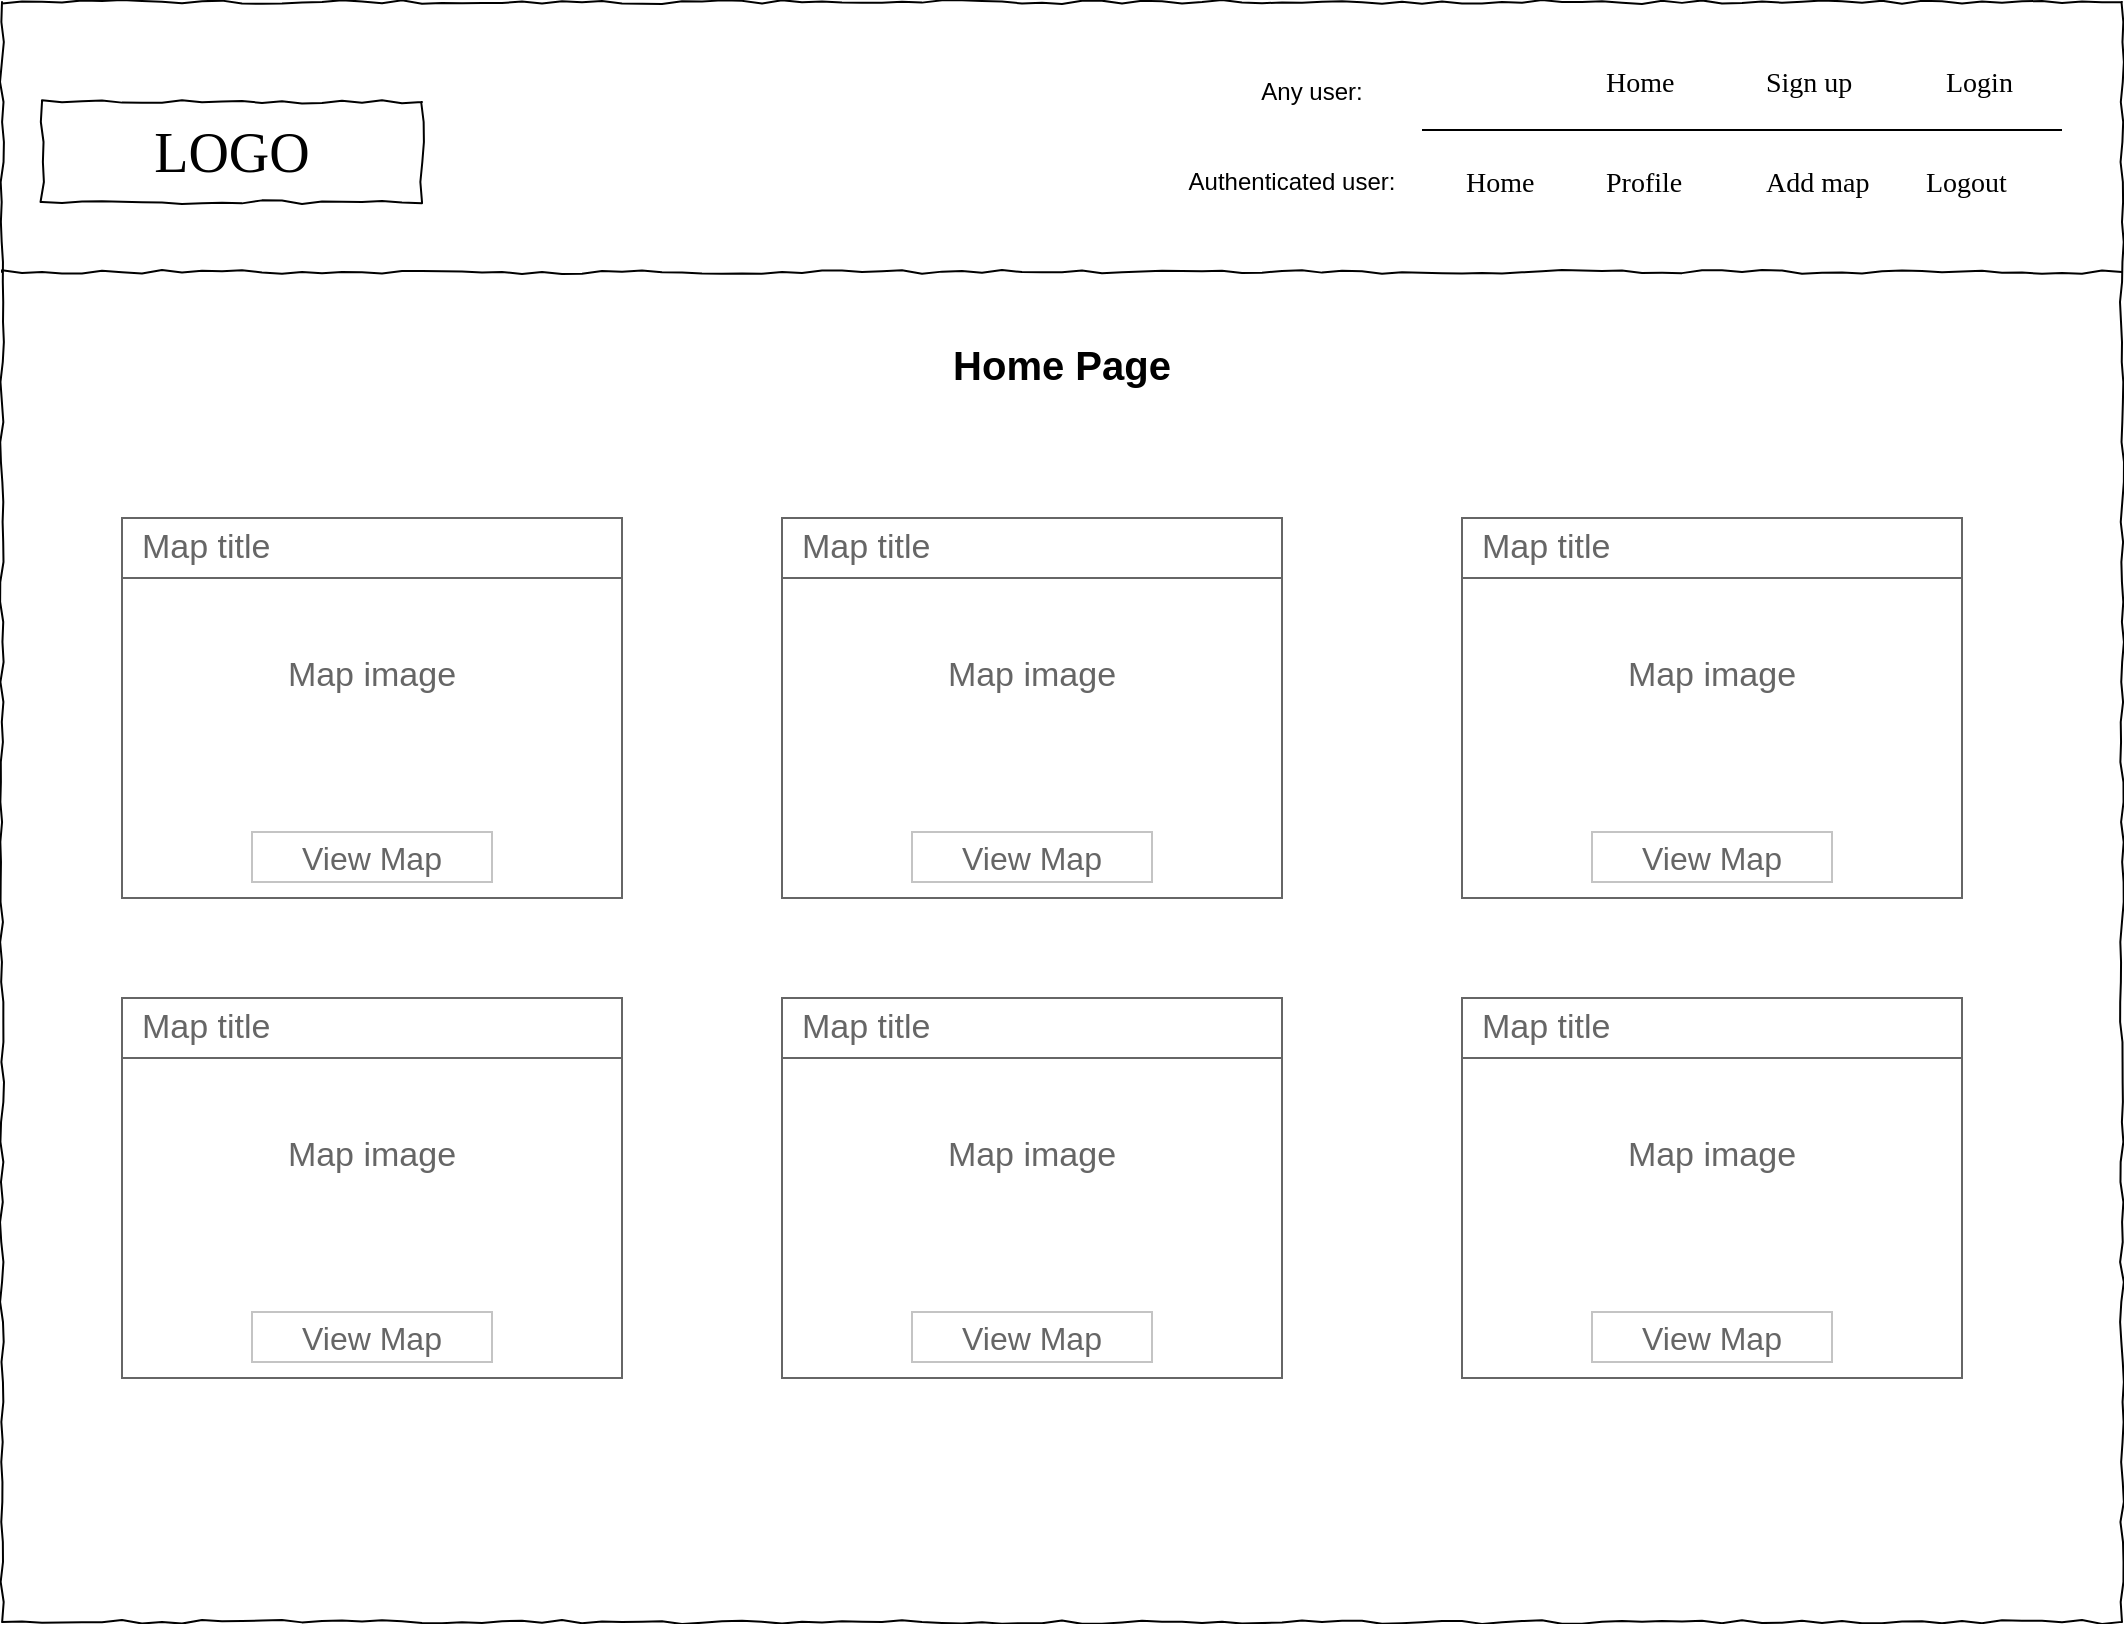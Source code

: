 <mxfile version="15.8.4" type="device"><diagram name="Page-1" id="03018318-947c-dd8e-b7a3-06fadd420f32"><mxGraphModel dx="1803" dy="903" grid="1" gridSize="10" guides="1" tooltips="1" connect="1" arrows="1" fold="1" page="1" pageScale="1" pageWidth="1100" pageHeight="850" background="none" math="0" shadow="0"><root><mxCell id="0"/><mxCell id="1" parent="0"/><mxCell id="677b7b8949515195-1" value="" style="whiteSpace=wrap;html=1;rounded=0;shadow=0;labelBackgroundColor=none;strokeColor=#000000;strokeWidth=1;fillColor=none;fontFamily=Verdana;fontSize=12;fontColor=#000000;align=center;comic=1;" parent="1" vertex="1"><mxGeometry x="20" y="10" width="1060" height="810" as="geometry"/></mxCell><mxCell id="677b7b8949515195-2" value="LOGO" style="whiteSpace=wrap;html=1;rounded=0;shadow=0;labelBackgroundColor=none;strokeWidth=1;fontFamily=Verdana;fontSize=28;align=center;comic=1;" parent="1" vertex="1"><mxGeometry x="40" y="60" width="190" height="50" as="geometry"/></mxCell><mxCell id="677b7b8949515195-9" value="" style="line;strokeWidth=1;html=1;rounded=0;shadow=0;labelBackgroundColor=none;fillColor=none;fontFamily=Verdana;fontSize=14;fontColor=#000000;align=center;comic=1;" parent="1" vertex="1"><mxGeometry x="20" y="140" width="1060" height="10" as="geometry"/></mxCell><mxCell id="9BYS8bfOqNb0-qHBJ7pc-1" value="Map image" style="strokeWidth=1;shadow=0;dashed=0;align=center;html=1;shape=mxgraph.mockup.containers.rrect;rSize=0;strokeColor=#666666;fontColor=#666666;fontSize=17;verticalAlign=top;whiteSpace=wrap;fillColor=#ffffff;spacingTop=32;" vertex="1" parent="1"><mxGeometry x="80" y="298" width="250" height="160" as="geometry"/></mxCell><mxCell id="9BYS8bfOqNb0-qHBJ7pc-2" value="Map title" style="strokeWidth=1;shadow=0;dashed=0;align=center;html=1;shape=mxgraph.mockup.containers.rrect;rSize=0;fontSize=17;fontColor=#666666;strokeColor=#666666;align=left;spacingLeft=8;fillColor=#ffffff;resizeWidth=1;" vertex="1" parent="9BYS8bfOqNb0-qHBJ7pc-1"><mxGeometry width="250" height="30" relative="1" as="geometry"><mxPoint y="-30" as="offset"/></mxGeometry></mxCell><mxCell id="9BYS8bfOqNb0-qHBJ7pc-4" value="View Map" style="strokeWidth=1;shadow=0;dashed=0;align=center;html=1;shape=mxgraph.mockup.containers.rrect;rSize=0;fontSize=16;fontColor=#666666;strokeColor=#c4c4c4;resizable=0;whiteSpace=wrap;fillColor=#ffffff;" vertex="1" parent="9BYS8bfOqNb0-qHBJ7pc-1"><mxGeometry x="0.5" y="1" width="120" height="25" relative="1" as="geometry"><mxPoint x="-60" y="-33" as="offset"/></mxGeometry></mxCell><mxCell id="9BYS8bfOqNb0-qHBJ7pc-5" value="Map image" style="strokeWidth=1;shadow=0;dashed=0;align=center;html=1;shape=mxgraph.mockup.containers.rrect;rSize=0;strokeColor=#666666;fontColor=#666666;fontSize=17;verticalAlign=top;whiteSpace=wrap;fillColor=#ffffff;spacingTop=32;" vertex="1" parent="1"><mxGeometry x="410" y="298" width="250" height="160" as="geometry"/></mxCell><mxCell id="9BYS8bfOqNb0-qHBJ7pc-6" value="Map title" style="strokeWidth=1;shadow=0;dashed=0;align=center;html=1;shape=mxgraph.mockup.containers.rrect;rSize=0;fontSize=17;fontColor=#666666;strokeColor=#666666;align=left;spacingLeft=8;fillColor=#ffffff;resizeWidth=1;" vertex="1" parent="9BYS8bfOqNb0-qHBJ7pc-5"><mxGeometry width="250" height="30" relative="1" as="geometry"><mxPoint y="-30" as="offset"/></mxGeometry></mxCell><mxCell id="9BYS8bfOqNb0-qHBJ7pc-8" value="View Map" style="strokeWidth=1;shadow=0;dashed=0;align=center;html=1;shape=mxgraph.mockup.containers.rrect;rSize=0;fontSize=16;fontColor=#666666;strokeColor=#c4c4c4;resizable=0;whiteSpace=wrap;fillColor=#ffffff;" vertex="1" parent="9BYS8bfOqNb0-qHBJ7pc-5"><mxGeometry x="0.5" y="1" width="120" height="25" relative="1" as="geometry"><mxPoint x="-60" y="-33" as="offset"/></mxGeometry></mxCell><mxCell id="9BYS8bfOqNb0-qHBJ7pc-9" value="Map image" style="strokeWidth=1;shadow=0;dashed=0;align=center;html=1;shape=mxgraph.mockup.containers.rrect;rSize=0;strokeColor=#666666;fontColor=#666666;fontSize=17;verticalAlign=top;whiteSpace=wrap;fillColor=#ffffff;spacingTop=32;" vertex="1" parent="1"><mxGeometry x="750" y="298" width="250" height="160" as="geometry"/></mxCell><mxCell id="9BYS8bfOqNb0-qHBJ7pc-10" value="Map title" style="strokeWidth=1;shadow=0;dashed=0;align=center;html=1;shape=mxgraph.mockup.containers.rrect;rSize=0;fontSize=17;fontColor=#666666;strokeColor=#666666;align=left;spacingLeft=8;fillColor=#ffffff;resizeWidth=1;" vertex="1" parent="9BYS8bfOqNb0-qHBJ7pc-9"><mxGeometry width="250" height="30" relative="1" as="geometry"><mxPoint y="-30" as="offset"/></mxGeometry></mxCell><mxCell id="9BYS8bfOqNb0-qHBJ7pc-12" value="View Map" style="strokeWidth=1;shadow=0;dashed=0;align=center;html=1;shape=mxgraph.mockup.containers.rrect;rSize=0;fontSize=16;fontColor=#666666;strokeColor=#c4c4c4;resizable=0;whiteSpace=wrap;fillColor=#ffffff;" vertex="1" parent="9BYS8bfOqNb0-qHBJ7pc-9"><mxGeometry x="0.5" y="1" width="120" height="25" relative="1" as="geometry"><mxPoint x="-60" y="-33" as="offset"/></mxGeometry></mxCell><mxCell id="9BYS8bfOqNb0-qHBJ7pc-13" value="Map image" style="strokeWidth=1;shadow=0;dashed=0;align=center;html=1;shape=mxgraph.mockup.containers.rrect;rSize=0;strokeColor=#666666;fontColor=#666666;fontSize=17;verticalAlign=top;whiteSpace=wrap;fillColor=#ffffff;spacingTop=32;" vertex="1" parent="1"><mxGeometry x="80" y="538" width="250" height="160" as="geometry"/></mxCell><mxCell id="9BYS8bfOqNb0-qHBJ7pc-14" value="Map title" style="strokeWidth=1;shadow=0;dashed=0;align=center;html=1;shape=mxgraph.mockup.containers.rrect;rSize=0;fontSize=17;fontColor=#666666;strokeColor=#666666;align=left;spacingLeft=8;fillColor=#ffffff;resizeWidth=1;" vertex="1" parent="9BYS8bfOqNb0-qHBJ7pc-13"><mxGeometry width="250" height="30" relative="1" as="geometry"><mxPoint y="-30" as="offset"/></mxGeometry></mxCell><mxCell id="9BYS8bfOqNb0-qHBJ7pc-16" value="View Map" style="strokeWidth=1;shadow=0;dashed=0;align=center;html=1;shape=mxgraph.mockup.containers.rrect;rSize=0;fontSize=16;fontColor=#666666;strokeColor=#c4c4c4;resizable=0;whiteSpace=wrap;fillColor=#ffffff;" vertex="1" parent="9BYS8bfOqNb0-qHBJ7pc-13"><mxGeometry x="0.5" y="1" width="120" height="25" relative="1" as="geometry"><mxPoint x="-60" y="-33" as="offset"/></mxGeometry></mxCell><mxCell id="9BYS8bfOqNb0-qHBJ7pc-17" value="Map image" style="strokeWidth=1;shadow=0;dashed=0;align=center;html=1;shape=mxgraph.mockup.containers.rrect;rSize=0;strokeColor=#666666;fontColor=#666666;fontSize=17;verticalAlign=top;whiteSpace=wrap;fillColor=#ffffff;spacingTop=32;" vertex="1" parent="1"><mxGeometry x="410" y="538" width="250" height="160" as="geometry"/></mxCell><mxCell id="9BYS8bfOqNb0-qHBJ7pc-18" value="Map title" style="strokeWidth=1;shadow=0;dashed=0;align=center;html=1;shape=mxgraph.mockup.containers.rrect;rSize=0;fontSize=17;fontColor=#666666;strokeColor=#666666;align=left;spacingLeft=8;fillColor=#ffffff;resizeWidth=1;" vertex="1" parent="9BYS8bfOqNb0-qHBJ7pc-17"><mxGeometry width="250" height="30" relative="1" as="geometry"><mxPoint y="-30" as="offset"/></mxGeometry></mxCell><mxCell id="9BYS8bfOqNb0-qHBJ7pc-20" value="View Map" style="strokeWidth=1;shadow=0;dashed=0;align=center;html=1;shape=mxgraph.mockup.containers.rrect;rSize=0;fontSize=16;fontColor=#666666;strokeColor=#c4c4c4;resizable=0;whiteSpace=wrap;fillColor=#ffffff;" vertex="1" parent="9BYS8bfOqNb0-qHBJ7pc-17"><mxGeometry x="0.5" y="1" width="120" height="25" relative="1" as="geometry"><mxPoint x="-60" y="-33" as="offset"/></mxGeometry></mxCell><mxCell id="9BYS8bfOqNb0-qHBJ7pc-21" value="Map image" style="strokeWidth=1;shadow=0;dashed=0;align=center;html=1;shape=mxgraph.mockup.containers.rrect;rSize=0;strokeColor=#666666;fontColor=#666666;fontSize=17;verticalAlign=top;whiteSpace=wrap;fillColor=#ffffff;spacingTop=32;" vertex="1" parent="1"><mxGeometry x="750" y="538" width="250" height="160" as="geometry"/></mxCell><mxCell id="9BYS8bfOqNb0-qHBJ7pc-22" value="Map title" style="strokeWidth=1;shadow=0;dashed=0;align=center;html=1;shape=mxgraph.mockup.containers.rrect;rSize=0;fontSize=17;fontColor=#666666;strokeColor=#666666;align=left;spacingLeft=8;fillColor=#ffffff;resizeWidth=1;" vertex="1" parent="9BYS8bfOqNb0-qHBJ7pc-21"><mxGeometry width="250" height="30" relative="1" as="geometry"><mxPoint y="-30" as="offset"/></mxGeometry></mxCell><mxCell id="9BYS8bfOqNb0-qHBJ7pc-24" value="View Map" style="strokeWidth=1;shadow=0;dashed=0;align=center;html=1;shape=mxgraph.mockup.containers.rrect;rSize=0;fontSize=16;fontColor=#666666;strokeColor=#c4c4c4;resizable=0;whiteSpace=wrap;fillColor=#ffffff;" vertex="1" parent="9BYS8bfOqNb0-qHBJ7pc-21"><mxGeometry x="0.5" y="1" width="120" height="25" relative="1" as="geometry"><mxPoint x="-60" y="-33" as="offset"/></mxGeometry></mxCell><mxCell id="9BYS8bfOqNb0-qHBJ7pc-31" value="Home" style="text;html=1;points=[];align=left;verticalAlign=top;spacingTop=-4;fontSize=14;fontFamily=Verdana" vertex="1" parent="1"><mxGeometry x="820" y="40" width="60" height="20" as="geometry"/></mxCell><mxCell id="9BYS8bfOqNb0-qHBJ7pc-32" value="Sign up" style="text;html=1;points=[];align=left;verticalAlign=top;spacingTop=-4;fontSize=14;fontFamily=Verdana" vertex="1" parent="1"><mxGeometry x="900" y="40" width="60" height="20" as="geometry"/></mxCell><mxCell id="9BYS8bfOqNb0-qHBJ7pc-33" value="Login" style="text;html=1;points=[];align=left;verticalAlign=top;spacingTop=-4;fontSize=14;fontFamily=Verdana" vertex="1" parent="1"><mxGeometry x="990" y="40" width="60" height="20" as="geometry"/></mxCell><mxCell id="9BYS8bfOqNb0-qHBJ7pc-34" value="Home" style="text;html=1;points=[];align=left;verticalAlign=top;spacingTop=-4;fontSize=14;fontFamily=Verdana" vertex="1" parent="1"><mxGeometry x="750" y="90" width="60" height="20" as="geometry"/></mxCell><mxCell id="9BYS8bfOqNb0-qHBJ7pc-35" value="Profile" style="text;html=1;points=[];align=left;verticalAlign=top;spacingTop=-4;fontSize=14;fontFamily=Verdana" vertex="1" parent="1"><mxGeometry x="820" y="90" width="60" height="20" as="geometry"/></mxCell><mxCell id="9BYS8bfOqNb0-qHBJ7pc-36" value="Add map" style="text;html=1;points=[];align=left;verticalAlign=top;spacingTop=-4;fontSize=14;fontFamily=Verdana" vertex="1" parent="1"><mxGeometry x="900" y="90" width="60" height="20" as="geometry"/></mxCell><mxCell id="9BYS8bfOqNb0-qHBJ7pc-37" value="Logout" style="text;html=1;points=[];align=left;verticalAlign=top;spacingTop=-4;fontSize=14;fontFamily=Verdana" vertex="1" parent="1"><mxGeometry x="980" y="90" width="60" height="20" as="geometry"/></mxCell><mxCell id="9BYS8bfOqNb0-qHBJ7pc-38" value="" style="line;strokeWidth=1;fillColor=none;align=left;verticalAlign=middle;spacingTop=-1;spacingLeft=3;spacingRight=3;rotatable=0;labelPosition=right;points=[];portConstraint=eastwest;" vertex="1" parent="1"><mxGeometry x="730" y="70" width="320" height="8" as="geometry"/></mxCell><mxCell id="9BYS8bfOqNb0-qHBJ7pc-39" value="Authenticated user:" style="text;html=1;strokeColor=none;fillColor=none;align=center;verticalAlign=middle;whiteSpace=wrap;rounded=0;" vertex="1" parent="1"><mxGeometry x="610" y="85" width="110" height="30" as="geometry"/></mxCell><mxCell id="9BYS8bfOqNb0-qHBJ7pc-40" value="Any user:" style="text;html=1;strokeColor=none;fillColor=none;align=center;verticalAlign=middle;whiteSpace=wrap;rounded=0;" vertex="1" parent="1"><mxGeometry x="620" y="40" width="110" height="30" as="geometry"/></mxCell><mxCell id="9BYS8bfOqNb0-qHBJ7pc-41" value="Home Page" style="text;align=center;fontStyle=1;verticalAlign=middle;spacingLeft=3;spacingRight=3;strokeColor=none;rotatable=0;points=[[0,0.5],[1,0.5]];portConstraint=eastwest;fontSize=20;" vertex="1" parent="1"><mxGeometry x="464" y="168" width="172" height="44" as="geometry"/></mxCell></root></mxGraphModel></diagram></mxfile>